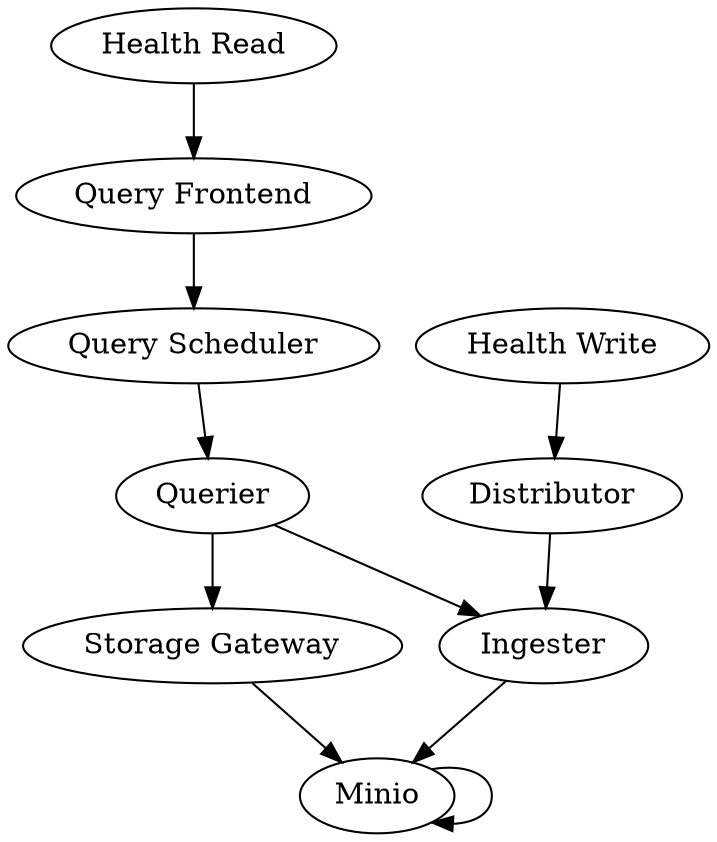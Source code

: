 digraph RBN {
    D [label="Distributor", func="one", instances=2];
    I [label="Ingester", func="one", instances=2];
    HW [label="Health Write", func="one", instances=1];

    QF [label="Query Frontend", func="one", instances=2];
    QS [label="Query Scheduler", func="one", instances=2];
    Q [label="Querier", func="75%", instances=4];
    SG [label="Storage Gateway", func="one", instances=3];
    HR [label="Health Read", func="one", instances=1];

    MIO [label="Minio", func="75%", instances=8];
    MIO -> MIO;

    HW -> D -> I -> MIO;

    HR -> QF -> QS -> Q -> SG -> MIO;

    Q -> I; 
}
